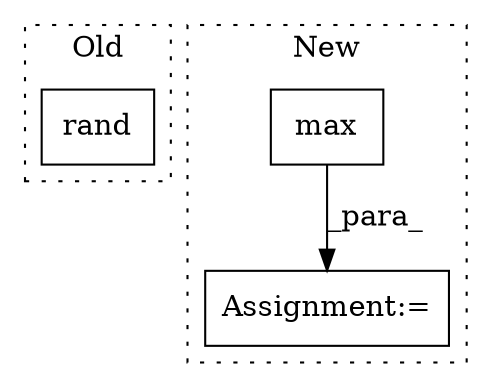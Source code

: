 digraph G {
subgraph cluster0 {
1 [label="rand" a="32" s="434,468" l="5,1" shape="box"];
label = "Old";
style="dotted";
}
subgraph cluster1 {
2 [label="max" a="32" s="889" l="5" shape="box"];
3 [label="Assignment:=" a="7" s="842" l="1" shape="box"];
label = "New";
style="dotted";
}
2 -> 3 [label="_para_"];
}